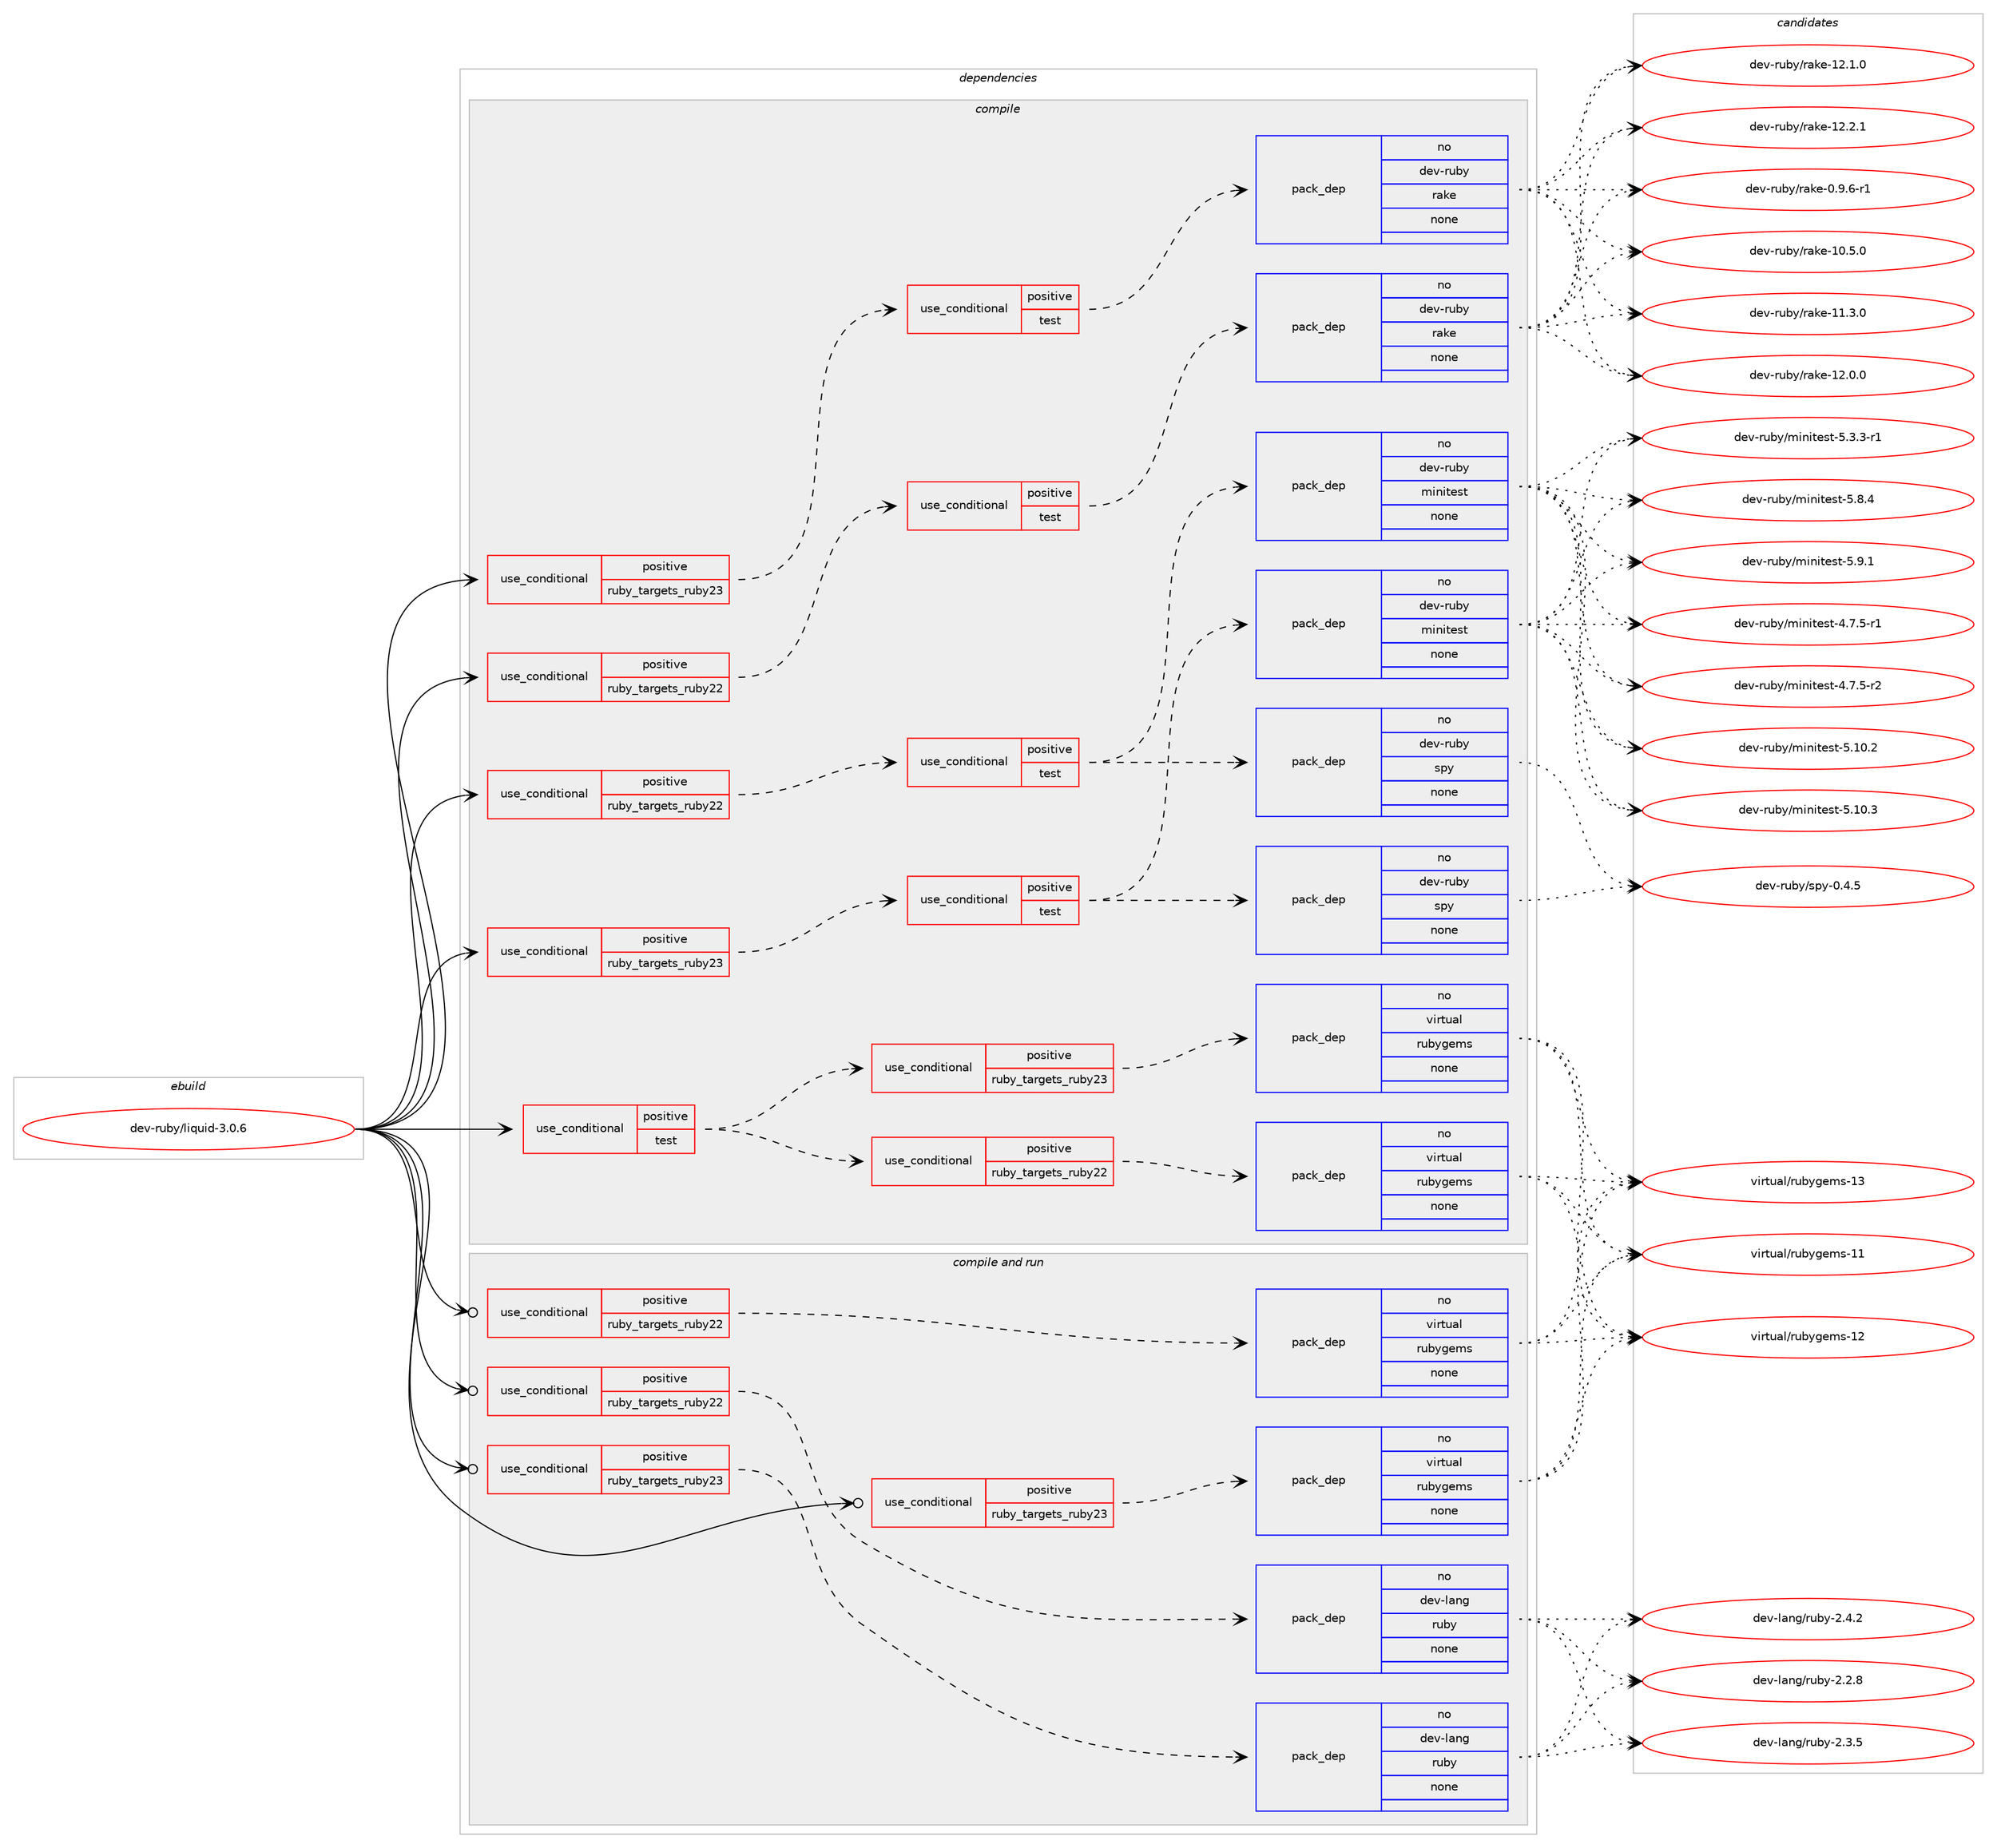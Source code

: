 digraph prolog {

# *************
# Graph options
# *************

newrank=true;
concentrate=true;
compound=true;
graph [rankdir=LR,fontname=Helvetica,fontsize=10,ranksep=1.5];#, ranksep=2.5, nodesep=0.2];
edge  [arrowhead=vee];
node  [fontname=Helvetica,fontsize=10];

# **********
# The ebuild
# **********

subgraph cluster_leftcol {
color=gray;
rank=same;
label=<<i>ebuild</i>>;
id [label="dev-ruby/liquid-3.0.6", color=red, width=4, href="../dev-ruby/liquid-3.0.6.svg"];
}

# ****************
# The dependencies
# ****************

subgraph cluster_midcol {
color=gray;
label=<<i>dependencies</i>>;
subgraph cluster_compile {
fillcolor="#eeeeee";
style=filled;
label=<<i>compile</i>>;
subgraph cond60495 {
dependency245485 [label=<<TABLE BORDER="0" CELLBORDER="1" CELLSPACING="0" CELLPADDING="4"><TR><TD ROWSPAN="3" CELLPADDING="10">use_conditional</TD></TR><TR><TD>positive</TD></TR><TR><TD>ruby_targets_ruby22</TD></TR></TABLE>>, shape=none, color=red];
subgraph cond60496 {
dependency245486 [label=<<TABLE BORDER="0" CELLBORDER="1" CELLSPACING="0" CELLPADDING="4"><TR><TD ROWSPAN="3" CELLPADDING="10">use_conditional</TD></TR><TR><TD>positive</TD></TR><TR><TD>test</TD></TR></TABLE>>, shape=none, color=red];
subgraph pack180899 {
dependency245487 [label=<<TABLE BORDER="0" CELLBORDER="1" CELLSPACING="0" CELLPADDING="4" WIDTH="220"><TR><TD ROWSPAN="6" CELLPADDING="30">pack_dep</TD></TR><TR><TD WIDTH="110">no</TD></TR><TR><TD>dev-ruby</TD></TR><TR><TD>minitest</TD></TR><TR><TD>none</TD></TR><TR><TD></TD></TR></TABLE>>, shape=none, color=blue];
}
dependency245486:e -> dependency245487:w [weight=20,style="dashed",arrowhead="vee"];
subgraph pack180900 {
dependency245488 [label=<<TABLE BORDER="0" CELLBORDER="1" CELLSPACING="0" CELLPADDING="4" WIDTH="220"><TR><TD ROWSPAN="6" CELLPADDING="30">pack_dep</TD></TR><TR><TD WIDTH="110">no</TD></TR><TR><TD>dev-ruby</TD></TR><TR><TD>spy</TD></TR><TR><TD>none</TD></TR><TR><TD></TD></TR></TABLE>>, shape=none, color=blue];
}
dependency245486:e -> dependency245488:w [weight=20,style="dashed",arrowhead="vee"];
}
dependency245485:e -> dependency245486:w [weight=20,style="dashed",arrowhead="vee"];
}
id:e -> dependency245485:w [weight=20,style="solid",arrowhead="vee"];
subgraph cond60497 {
dependency245489 [label=<<TABLE BORDER="0" CELLBORDER="1" CELLSPACING="0" CELLPADDING="4"><TR><TD ROWSPAN="3" CELLPADDING="10">use_conditional</TD></TR><TR><TD>positive</TD></TR><TR><TD>ruby_targets_ruby22</TD></TR></TABLE>>, shape=none, color=red];
subgraph cond60498 {
dependency245490 [label=<<TABLE BORDER="0" CELLBORDER="1" CELLSPACING="0" CELLPADDING="4"><TR><TD ROWSPAN="3" CELLPADDING="10">use_conditional</TD></TR><TR><TD>positive</TD></TR><TR><TD>test</TD></TR></TABLE>>, shape=none, color=red];
subgraph pack180901 {
dependency245491 [label=<<TABLE BORDER="0" CELLBORDER="1" CELLSPACING="0" CELLPADDING="4" WIDTH="220"><TR><TD ROWSPAN="6" CELLPADDING="30">pack_dep</TD></TR><TR><TD WIDTH="110">no</TD></TR><TR><TD>dev-ruby</TD></TR><TR><TD>rake</TD></TR><TR><TD>none</TD></TR><TR><TD></TD></TR></TABLE>>, shape=none, color=blue];
}
dependency245490:e -> dependency245491:w [weight=20,style="dashed",arrowhead="vee"];
}
dependency245489:e -> dependency245490:w [weight=20,style="dashed",arrowhead="vee"];
}
id:e -> dependency245489:w [weight=20,style="solid",arrowhead="vee"];
subgraph cond60499 {
dependency245492 [label=<<TABLE BORDER="0" CELLBORDER="1" CELLSPACING="0" CELLPADDING="4"><TR><TD ROWSPAN="3" CELLPADDING="10">use_conditional</TD></TR><TR><TD>positive</TD></TR><TR><TD>ruby_targets_ruby23</TD></TR></TABLE>>, shape=none, color=red];
subgraph cond60500 {
dependency245493 [label=<<TABLE BORDER="0" CELLBORDER="1" CELLSPACING="0" CELLPADDING="4"><TR><TD ROWSPAN="3" CELLPADDING="10">use_conditional</TD></TR><TR><TD>positive</TD></TR><TR><TD>test</TD></TR></TABLE>>, shape=none, color=red];
subgraph pack180902 {
dependency245494 [label=<<TABLE BORDER="0" CELLBORDER="1" CELLSPACING="0" CELLPADDING="4" WIDTH="220"><TR><TD ROWSPAN="6" CELLPADDING="30">pack_dep</TD></TR><TR><TD WIDTH="110">no</TD></TR><TR><TD>dev-ruby</TD></TR><TR><TD>minitest</TD></TR><TR><TD>none</TD></TR><TR><TD></TD></TR></TABLE>>, shape=none, color=blue];
}
dependency245493:e -> dependency245494:w [weight=20,style="dashed",arrowhead="vee"];
subgraph pack180903 {
dependency245495 [label=<<TABLE BORDER="0" CELLBORDER="1" CELLSPACING="0" CELLPADDING="4" WIDTH="220"><TR><TD ROWSPAN="6" CELLPADDING="30">pack_dep</TD></TR><TR><TD WIDTH="110">no</TD></TR><TR><TD>dev-ruby</TD></TR><TR><TD>spy</TD></TR><TR><TD>none</TD></TR><TR><TD></TD></TR></TABLE>>, shape=none, color=blue];
}
dependency245493:e -> dependency245495:w [weight=20,style="dashed",arrowhead="vee"];
}
dependency245492:e -> dependency245493:w [weight=20,style="dashed",arrowhead="vee"];
}
id:e -> dependency245492:w [weight=20,style="solid",arrowhead="vee"];
subgraph cond60501 {
dependency245496 [label=<<TABLE BORDER="0" CELLBORDER="1" CELLSPACING="0" CELLPADDING="4"><TR><TD ROWSPAN="3" CELLPADDING="10">use_conditional</TD></TR><TR><TD>positive</TD></TR><TR><TD>ruby_targets_ruby23</TD></TR></TABLE>>, shape=none, color=red];
subgraph cond60502 {
dependency245497 [label=<<TABLE BORDER="0" CELLBORDER="1" CELLSPACING="0" CELLPADDING="4"><TR><TD ROWSPAN="3" CELLPADDING="10">use_conditional</TD></TR><TR><TD>positive</TD></TR><TR><TD>test</TD></TR></TABLE>>, shape=none, color=red];
subgraph pack180904 {
dependency245498 [label=<<TABLE BORDER="0" CELLBORDER="1" CELLSPACING="0" CELLPADDING="4" WIDTH="220"><TR><TD ROWSPAN="6" CELLPADDING="30">pack_dep</TD></TR><TR><TD WIDTH="110">no</TD></TR><TR><TD>dev-ruby</TD></TR><TR><TD>rake</TD></TR><TR><TD>none</TD></TR><TR><TD></TD></TR></TABLE>>, shape=none, color=blue];
}
dependency245497:e -> dependency245498:w [weight=20,style="dashed",arrowhead="vee"];
}
dependency245496:e -> dependency245497:w [weight=20,style="dashed",arrowhead="vee"];
}
id:e -> dependency245496:w [weight=20,style="solid",arrowhead="vee"];
subgraph cond60503 {
dependency245499 [label=<<TABLE BORDER="0" CELLBORDER="1" CELLSPACING="0" CELLPADDING="4"><TR><TD ROWSPAN="3" CELLPADDING="10">use_conditional</TD></TR><TR><TD>positive</TD></TR><TR><TD>test</TD></TR></TABLE>>, shape=none, color=red];
subgraph cond60504 {
dependency245500 [label=<<TABLE BORDER="0" CELLBORDER="1" CELLSPACING="0" CELLPADDING="4"><TR><TD ROWSPAN="3" CELLPADDING="10">use_conditional</TD></TR><TR><TD>positive</TD></TR><TR><TD>ruby_targets_ruby22</TD></TR></TABLE>>, shape=none, color=red];
subgraph pack180905 {
dependency245501 [label=<<TABLE BORDER="0" CELLBORDER="1" CELLSPACING="0" CELLPADDING="4" WIDTH="220"><TR><TD ROWSPAN="6" CELLPADDING="30">pack_dep</TD></TR><TR><TD WIDTH="110">no</TD></TR><TR><TD>virtual</TD></TR><TR><TD>rubygems</TD></TR><TR><TD>none</TD></TR><TR><TD></TD></TR></TABLE>>, shape=none, color=blue];
}
dependency245500:e -> dependency245501:w [weight=20,style="dashed",arrowhead="vee"];
}
dependency245499:e -> dependency245500:w [weight=20,style="dashed",arrowhead="vee"];
subgraph cond60505 {
dependency245502 [label=<<TABLE BORDER="0" CELLBORDER="1" CELLSPACING="0" CELLPADDING="4"><TR><TD ROWSPAN="3" CELLPADDING="10">use_conditional</TD></TR><TR><TD>positive</TD></TR><TR><TD>ruby_targets_ruby23</TD></TR></TABLE>>, shape=none, color=red];
subgraph pack180906 {
dependency245503 [label=<<TABLE BORDER="0" CELLBORDER="1" CELLSPACING="0" CELLPADDING="4" WIDTH="220"><TR><TD ROWSPAN="6" CELLPADDING="30">pack_dep</TD></TR><TR><TD WIDTH="110">no</TD></TR><TR><TD>virtual</TD></TR><TR><TD>rubygems</TD></TR><TR><TD>none</TD></TR><TR><TD></TD></TR></TABLE>>, shape=none, color=blue];
}
dependency245502:e -> dependency245503:w [weight=20,style="dashed",arrowhead="vee"];
}
dependency245499:e -> dependency245502:w [weight=20,style="dashed",arrowhead="vee"];
}
id:e -> dependency245499:w [weight=20,style="solid",arrowhead="vee"];
}
subgraph cluster_compileandrun {
fillcolor="#eeeeee";
style=filled;
label=<<i>compile and run</i>>;
subgraph cond60506 {
dependency245504 [label=<<TABLE BORDER="0" CELLBORDER="1" CELLSPACING="0" CELLPADDING="4"><TR><TD ROWSPAN="3" CELLPADDING="10">use_conditional</TD></TR><TR><TD>positive</TD></TR><TR><TD>ruby_targets_ruby22</TD></TR></TABLE>>, shape=none, color=red];
subgraph pack180907 {
dependency245505 [label=<<TABLE BORDER="0" CELLBORDER="1" CELLSPACING="0" CELLPADDING="4" WIDTH="220"><TR><TD ROWSPAN="6" CELLPADDING="30">pack_dep</TD></TR><TR><TD WIDTH="110">no</TD></TR><TR><TD>dev-lang</TD></TR><TR><TD>ruby</TD></TR><TR><TD>none</TD></TR><TR><TD></TD></TR></TABLE>>, shape=none, color=blue];
}
dependency245504:e -> dependency245505:w [weight=20,style="dashed",arrowhead="vee"];
}
id:e -> dependency245504:w [weight=20,style="solid",arrowhead="odotvee"];
subgraph cond60507 {
dependency245506 [label=<<TABLE BORDER="0" CELLBORDER="1" CELLSPACING="0" CELLPADDING="4"><TR><TD ROWSPAN="3" CELLPADDING="10">use_conditional</TD></TR><TR><TD>positive</TD></TR><TR><TD>ruby_targets_ruby22</TD></TR></TABLE>>, shape=none, color=red];
subgraph pack180908 {
dependency245507 [label=<<TABLE BORDER="0" CELLBORDER="1" CELLSPACING="0" CELLPADDING="4" WIDTH="220"><TR><TD ROWSPAN="6" CELLPADDING="30">pack_dep</TD></TR><TR><TD WIDTH="110">no</TD></TR><TR><TD>virtual</TD></TR><TR><TD>rubygems</TD></TR><TR><TD>none</TD></TR><TR><TD></TD></TR></TABLE>>, shape=none, color=blue];
}
dependency245506:e -> dependency245507:w [weight=20,style="dashed",arrowhead="vee"];
}
id:e -> dependency245506:w [weight=20,style="solid",arrowhead="odotvee"];
subgraph cond60508 {
dependency245508 [label=<<TABLE BORDER="0" CELLBORDER="1" CELLSPACING="0" CELLPADDING="4"><TR><TD ROWSPAN="3" CELLPADDING="10">use_conditional</TD></TR><TR><TD>positive</TD></TR><TR><TD>ruby_targets_ruby23</TD></TR></TABLE>>, shape=none, color=red];
subgraph pack180909 {
dependency245509 [label=<<TABLE BORDER="0" CELLBORDER="1" CELLSPACING="0" CELLPADDING="4" WIDTH="220"><TR><TD ROWSPAN="6" CELLPADDING="30">pack_dep</TD></TR><TR><TD WIDTH="110">no</TD></TR><TR><TD>dev-lang</TD></TR><TR><TD>ruby</TD></TR><TR><TD>none</TD></TR><TR><TD></TD></TR></TABLE>>, shape=none, color=blue];
}
dependency245508:e -> dependency245509:w [weight=20,style="dashed",arrowhead="vee"];
}
id:e -> dependency245508:w [weight=20,style="solid",arrowhead="odotvee"];
subgraph cond60509 {
dependency245510 [label=<<TABLE BORDER="0" CELLBORDER="1" CELLSPACING="0" CELLPADDING="4"><TR><TD ROWSPAN="3" CELLPADDING="10">use_conditional</TD></TR><TR><TD>positive</TD></TR><TR><TD>ruby_targets_ruby23</TD></TR></TABLE>>, shape=none, color=red];
subgraph pack180910 {
dependency245511 [label=<<TABLE BORDER="0" CELLBORDER="1" CELLSPACING="0" CELLPADDING="4" WIDTH="220"><TR><TD ROWSPAN="6" CELLPADDING="30">pack_dep</TD></TR><TR><TD WIDTH="110">no</TD></TR><TR><TD>virtual</TD></TR><TR><TD>rubygems</TD></TR><TR><TD>none</TD></TR><TR><TD></TD></TR></TABLE>>, shape=none, color=blue];
}
dependency245510:e -> dependency245511:w [weight=20,style="dashed",arrowhead="vee"];
}
id:e -> dependency245510:w [weight=20,style="solid",arrowhead="odotvee"];
}
subgraph cluster_run {
fillcolor="#eeeeee";
style=filled;
label=<<i>run</i>>;
}
}

# **************
# The candidates
# **************

subgraph cluster_choices {
rank=same;
color=gray;
label=<<i>candidates</i>>;

subgraph choice180899 {
color=black;
nodesep=1;
choice1001011184511411798121471091051101051161011151164552465546534511449 [label="dev-ruby/minitest-4.7.5-r1", color=red, width=4,href="../dev-ruby/minitest-4.7.5-r1.svg"];
choice1001011184511411798121471091051101051161011151164552465546534511450 [label="dev-ruby/minitest-4.7.5-r2", color=red, width=4,href="../dev-ruby/minitest-4.7.5-r2.svg"];
choice10010111845114117981214710910511010511610111511645534649484650 [label="dev-ruby/minitest-5.10.2", color=red, width=4,href="../dev-ruby/minitest-5.10.2.svg"];
choice10010111845114117981214710910511010511610111511645534649484651 [label="dev-ruby/minitest-5.10.3", color=red, width=4,href="../dev-ruby/minitest-5.10.3.svg"];
choice1001011184511411798121471091051101051161011151164553465146514511449 [label="dev-ruby/minitest-5.3.3-r1", color=red, width=4,href="../dev-ruby/minitest-5.3.3-r1.svg"];
choice100101118451141179812147109105110105116101115116455346564652 [label="dev-ruby/minitest-5.8.4", color=red, width=4,href="../dev-ruby/minitest-5.8.4.svg"];
choice100101118451141179812147109105110105116101115116455346574649 [label="dev-ruby/minitest-5.9.1", color=red, width=4,href="../dev-ruby/minitest-5.9.1.svg"];
dependency245487:e -> choice1001011184511411798121471091051101051161011151164552465546534511449:w [style=dotted,weight="100"];
dependency245487:e -> choice1001011184511411798121471091051101051161011151164552465546534511450:w [style=dotted,weight="100"];
dependency245487:e -> choice10010111845114117981214710910511010511610111511645534649484650:w [style=dotted,weight="100"];
dependency245487:e -> choice10010111845114117981214710910511010511610111511645534649484651:w [style=dotted,weight="100"];
dependency245487:e -> choice1001011184511411798121471091051101051161011151164553465146514511449:w [style=dotted,weight="100"];
dependency245487:e -> choice100101118451141179812147109105110105116101115116455346564652:w [style=dotted,weight="100"];
dependency245487:e -> choice100101118451141179812147109105110105116101115116455346574649:w [style=dotted,weight="100"];
}
subgraph choice180900 {
color=black;
nodesep=1;
choice100101118451141179812147115112121454846524653 [label="dev-ruby/spy-0.4.5", color=red, width=4,href="../dev-ruby/spy-0.4.5.svg"];
dependency245488:e -> choice100101118451141179812147115112121454846524653:w [style=dotted,weight="100"];
}
subgraph choice180901 {
color=black;
nodesep=1;
choice100101118451141179812147114971071014548465746544511449 [label="dev-ruby/rake-0.9.6-r1", color=red, width=4,href="../dev-ruby/rake-0.9.6-r1.svg"];
choice1001011184511411798121471149710710145494846534648 [label="dev-ruby/rake-10.5.0", color=red, width=4,href="../dev-ruby/rake-10.5.0.svg"];
choice1001011184511411798121471149710710145494946514648 [label="dev-ruby/rake-11.3.0", color=red, width=4,href="../dev-ruby/rake-11.3.0.svg"];
choice1001011184511411798121471149710710145495046484648 [label="dev-ruby/rake-12.0.0", color=red, width=4,href="../dev-ruby/rake-12.0.0.svg"];
choice1001011184511411798121471149710710145495046494648 [label="dev-ruby/rake-12.1.0", color=red, width=4,href="../dev-ruby/rake-12.1.0.svg"];
choice1001011184511411798121471149710710145495046504649 [label="dev-ruby/rake-12.2.1", color=red, width=4,href="../dev-ruby/rake-12.2.1.svg"];
dependency245491:e -> choice100101118451141179812147114971071014548465746544511449:w [style=dotted,weight="100"];
dependency245491:e -> choice1001011184511411798121471149710710145494846534648:w [style=dotted,weight="100"];
dependency245491:e -> choice1001011184511411798121471149710710145494946514648:w [style=dotted,weight="100"];
dependency245491:e -> choice1001011184511411798121471149710710145495046484648:w [style=dotted,weight="100"];
dependency245491:e -> choice1001011184511411798121471149710710145495046494648:w [style=dotted,weight="100"];
dependency245491:e -> choice1001011184511411798121471149710710145495046504649:w [style=dotted,weight="100"];
}
subgraph choice180902 {
color=black;
nodesep=1;
choice1001011184511411798121471091051101051161011151164552465546534511449 [label="dev-ruby/minitest-4.7.5-r1", color=red, width=4,href="../dev-ruby/minitest-4.7.5-r1.svg"];
choice1001011184511411798121471091051101051161011151164552465546534511450 [label="dev-ruby/minitest-4.7.5-r2", color=red, width=4,href="../dev-ruby/minitest-4.7.5-r2.svg"];
choice10010111845114117981214710910511010511610111511645534649484650 [label="dev-ruby/minitest-5.10.2", color=red, width=4,href="../dev-ruby/minitest-5.10.2.svg"];
choice10010111845114117981214710910511010511610111511645534649484651 [label="dev-ruby/minitest-5.10.3", color=red, width=4,href="../dev-ruby/minitest-5.10.3.svg"];
choice1001011184511411798121471091051101051161011151164553465146514511449 [label="dev-ruby/minitest-5.3.3-r1", color=red, width=4,href="../dev-ruby/minitest-5.3.3-r1.svg"];
choice100101118451141179812147109105110105116101115116455346564652 [label="dev-ruby/minitest-5.8.4", color=red, width=4,href="../dev-ruby/minitest-5.8.4.svg"];
choice100101118451141179812147109105110105116101115116455346574649 [label="dev-ruby/minitest-5.9.1", color=red, width=4,href="../dev-ruby/minitest-5.9.1.svg"];
dependency245494:e -> choice1001011184511411798121471091051101051161011151164552465546534511449:w [style=dotted,weight="100"];
dependency245494:e -> choice1001011184511411798121471091051101051161011151164552465546534511450:w [style=dotted,weight="100"];
dependency245494:e -> choice10010111845114117981214710910511010511610111511645534649484650:w [style=dotted,weight="100"];
dependency245494:e -> choice10010111845114117981214710910511010511610111511645534649484651:w [style=dotted,weight="100"];
dependency245494:e -> choice1001011184511411798121471091051101051161011151164553465146514511449:w [style=dotted,weight="100"];
dependency245494:e -> choice100101118451141179812147109105110105116101115116455346564652:w [style=dotted,weight="100"];
dependency245494:e -> choice100101118451141179812147109105110105116101115116455346574649:w [style=dotted,weight="100"];
}
subgraph choice180903 {
color=black;
nodesep=1;
choice100101118451141179812147115112121454846524653 [label="dev-ruby/spy-0.4.5", color=red, width=4,href="../dev-ruby/spy-0.4.5.svg"];
dependency245495:e -> choice100101118451141179812147115112121454846524653:w [style=dotted,weight="100"];
}
subgraph choice180904 {
color=black;
nodesep=1;
choice100101118451141179812147114971071014548465746544511449 [label="dev-ruby/rake-0.9.6-r1", color=red, width=4,href="../dev-ruby/rake-0.9.6-r1.svg"];
choice1001011184511411798121471149710710145494846534648 [label="dev-ruby/rake-10.5.0", color=red, width=4,href="../dev-ruby/rake-10.5.0.svg"];
choice1001011184511411798121471149710710145494946514648 [label="dev-ruby/rake-11.3.0", color=red, width=4,href="../dev-ruby/rake-11.3.0.svg"];
choice1001011184511411798121471149710710145495046484648 [label="dev-ruby/rake-12.0.0", color=red, width=4,href="../dev-ruby/rake-12.0.0.svg"];
choice1001011184511411798121471149710710145495046494648 [label="dev-ruby/rake-12.1.0", color=red, width=4,href="../dev-ruby/rake-12.1.0.svg"];
choice1001011184511411798121471149710710145495046504649 [label="dev-ruby/rake-12.2.1", color=red, width=4,href="../dev-ruby/rake-12.2.1.svg"];
dependency245498:e -> choice100101118451141179812147114971071014548465746544511449:w [style=dotted,weight="100"];
dependency245498:e -> choice1001011184511411798121471149710710145494846534648:w [style=dotted,weight="100"];
dependency245498:e -> choice1001011184511411798121471149710710145494946514648:w [style=dotted,weight="100"];
dependency245498:e -> choice1001011184511411798121471149710710145495046484648:w [style=dotted,weight="100"];
dependency245498:e -> choice1001011184511411798121471149710710145495046494648:w [style=dotted,weight="100"];
dependency245498:e -> choice1001011184511411798121471149710710145495046504649:w [style=dotted,weight="100"];
}
subgraph choice180905 {
color=black;
nodesep=1;
choice118105114116117971084711411798121103101109115454949 [label="virtual/rubygems-11", color=red, width=4,href="../virtual/rubygems-11.svg"];
choice118105114116117971084711411798121103101109115454950 [label="virtual/rubygems-12", color=red, width=4,href="../virtual/rubygems-12.svg"];
choice118105114116117971084711411798121103101109115454951 [label="virtual/rubygems-13", color=red, width=4,href="../virtual/rubygems-13.svg"];
dependency245501:e -> choice118105114116117971084711411798121103101109115454949:w [style=dotted,weight="100"];
dependency245501:e -> choice118105114116117971084711411798121103101109115454950:w [style=dotted,weight="100"];
dependency245501:e -> choice118105114116117971084711411798121103101109115454951:w [style=dotted,weight="100"];
}
subgraph choice180906 {
color=black;
nodesep=1;
choice118105114116117971084711411798121103101109115454949 [label="virtual/rubygems-11", color=red, width=4,href="../virtual/rubygems-11.svg"];
choice118105114116117971084711411798121103101109115454950 [label="virtual/rubygems-12", color=red, width=4,href="../virtual/rubygems-12.svg"];
choice118105114116117971084711411798121103101109115454951 [label="virtual/rubygems-13", color=red, width=4,href="../virtual/rubygems-13.svg"];
dependency245503:e -> choice118105114116117971084711411798121103101109115454949:w [style=dotted,weight="100"];
dependency245503:e -> choice118105114116117971084711411798121103101109115454950:w [style=dotted,weight="100"];
dependency245503:e -> choice118105114116117971084711411798121103101109115454951:w [style=dotted,weight="100"];
}
subgraph choice180907 {
color=black;
nodesep=1;
choice10010111845108971101034711411798121455046504656 [label="dev-lang/ruby-2.2.8", color=red, width=4,href="../dev-lang/ruby-2.2.8.svg"];
choice10010111845108971101034711411798121455046514653 [label="dev-lang/ruby-2.3.5", color=red, width=4,href="../dev-lang/ruby-2.3.5.svg"];
choice10010111845108971101034711411798121455046524650 [label="dev-lang/ruby-2.4.2", color=red, width=4,href="../dev-lang/ruby-2.4.2.svg"];
dependency245505:e -> choice10010111845108971101034711411798121455046504656:w [style=dotted,weight="100"];
dependency245505:e -> choice10010111845108971101034711411798121455046514653:w [style=dotted,weight="100"];
dependency245505:e -> choice10010111845108971101034711411798121455046524650:w [style=dotted,weight="100"];
}
subgraph choice180908 {
color=black;
nodesep=1;
choice118105114116117971084711411798121103101109115454949 [label="virtual/rubygems-11", color=red, width=4,href="../virtual/rubygems-11.svg"];
choice118105114116117971084711411798121103101109115454950 [label="virtual/rubygems-12", color=red, width=4,href="../virtual/rubygems-12.svg"];
choice118105114116117971084711411798121103101109115454951 [label="virtual/rubygems-13", color=red, width=4,href="../virtual/rubygems-13.svg"];
dependency245507:e -> choice118105114116117971084711411798121103101109115454949:w [style=dotted,weight="100"];
dependency245507:e -> choice118105114116117971084711411798121103101109115454950:w [style=dotted,weight="100"];
dependency245507:e -> choice118105114116117971084711411798121103101109115454951:w [style=dotted,weight="100"];
}
subgraph choice180909 {
color=black;
nodesep=1;
choice10010111845108971101034711411798121455046504656 [label="dev-lang/ruby-2.2.8", color=red, width=4,href="../dev-lang/ruby-2.2.8.svg"];
choice10010111845108971101034711411798121455046514653 [label="dev-lang/ruby-2.3.5", color=red, width=4,href="../dev-lang/ruby-2.3.5.svg"];
choice10010111845108971101034711411798121455046524650 [label="dev-lang/ruby-2.4.2", color=red, width=4,href="../dev-lang/ruby-2.4.2.svg"];
dependency245509:e -> choice10010111845108971101034711411798121455046504656:w [style=dotted,weight="100"];
dependency245509:e -> choice10010111845108971101034711411798121455046514653:w [style=dotted,weight="100"];
dependency245509:e -> choice10010111845108971101034711411798121455046524650:w [style=dotted,weight="100"];
}
subgraph choice180910 {
color=black;
nodesep=1;
choice118105114116117971084711411798121103101109115454949 [label="virtual/rubygems-11", color=red, width=4,href="../virtual/rubygems-11.svg"];
choice118105114116117971084711411798121103101109115454950 [label="virtual/rubygems-12", color=red, width=4,href="../virtual/rubygems-12.svg"];
choice118105114116117971084711411798121103101109115454951 [label="virtual/rubygems-13", color=red, width=4,href="../virtual/rubygems-13.svg"];
dependency245511:e -> choice118105114116117971084711411798121103101109115454949:w [style=dotted,weight="100"];
dependency245511:e -> choice118105114116117971084711411798121103101109115454950:w [style=dotted,weight="100"];
dependency245511:e -> choice118105114116117971084711411798121103101109115454951:w [style=dotted,weight="100"];
}
}

}
